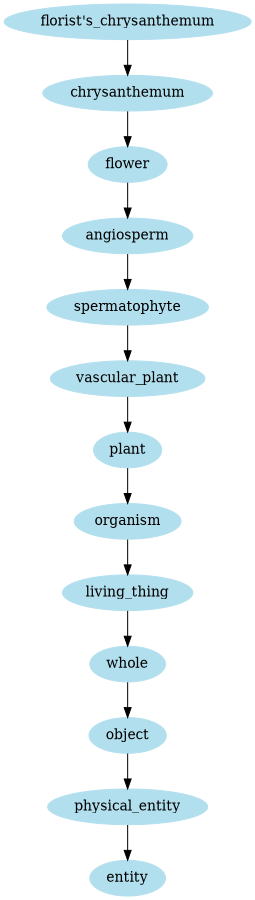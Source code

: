 digraph unix {
	node [color=lightblue2 style=filled]
	size="6,6"
	"florist's_chrysanthemum" -> chrysanthemum
	chrysanthemum -> flower
	flower -> angiosperm
	angiosperm -> spermatophyte
	spermatophyte -> vascular_plant
	vascular_plant -> plant
	plant -> organism
	organism -> living_thing
	living_thing -> whole
	whole -> object
	object -> physical_entity
	physical_entity -> entity
}
